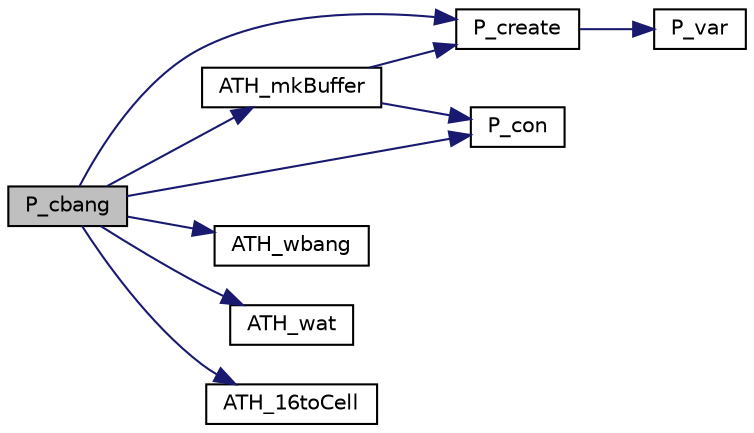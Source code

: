 digraph "P_cbang"
{
  edge [fontname="Helvetica",fontsize="10",labelfontname="Helvetica",labelfontsize="10"];
  node [fontname="Helvetica",fontsize="10",shape=record];
  rankdir="LR";
  Node232 [label="P_cbang",height=0.2,width=0.4,color="black", fillcolor="grey75", style="filled", fontcolor="black"];
  Node232 -> Node233 [color="midnightblue",fontsize="10",style="solid",fontname="Helvetica"];
  Node233 [label="ATH_mkBuffer",height=0.2,width=0.4,color="black", fillcolor="white", style="filled",URL="$atlast_8c.html#a752f93108351e17e769e8f97973e2cf1"];
  Node233 -> Node234 [color="midnightblue",fontsize="10",style="solid",fontname="Helvetica"];
  Node234 [label="P_create",height=0.2,width=0.4,color="black", fillcolor="white", style="filled",URL="$atlast_8c.html#ab2964bfbff488aa2bbb464de2a344bc9"];
  Node234 -> Node235 [color="midnightblue",fontsize="10",style="solid",fontname="Helvetica"];
  Node235 [label="P_var",height=0.2,width=0.4,color="black", fillcolor="white", style="filled",URL="$atlast_8c.html#ac18fface9a24bb2a8f9d833c36b420e2"];
  Node233 -> Node236 [color="midnightblue",fontsize="10",style="solid",fontname="Helvetica"];
  Node236 [label="P_con",height=0.2,width=0.4,color="black", fillcolor="white", style="filled",URL="$atlast_8c.html#a2eb2956d437a2d7f991af805f53c5d0c"];
  Node232 -> Node234 [color="midnightblue",fontsize="10",style="solid",fontname="Helvetica"];
  Node232 -> Node236 [color="midnightblue",fontsize="10",style="solid",fontname="Helvetica"];
  Node232 -> Node237 [color="midnightblue",fontsize="10",style="solid",fontname="Helvetica"];
  Node237 [label="ATH_wbang",height=0.2,width=0.4,color="black", fillcolor="white", style="filled",URL="$atlast_8c.html#aaa50a165fce8a066e283f8c06cb1937b"];
  Node232 -> Node238 [color="midnightblue",fontsize="10",style="solid",fontname="Helvetica"];
  Node238 [label="ATH_wat",height=0.2,width=0.4,color="black", fillcolor="white", style="filled",URL="$atlast_8c.html#aa07f9eaf0c78561dbc572d8ff4ffff20"];
  Node232 -> Node239 [color="midnightblue",fontsize="10",style="solid",fontname="Helvetica"];
  Node239 [label="ATH_16toCell",height=0.2,width=0.4,color="black", fillcolor="white", style="filled",URL="$atlast_8c.html#a21990ec86f560418a6c91b94b8e0a188"];
}
